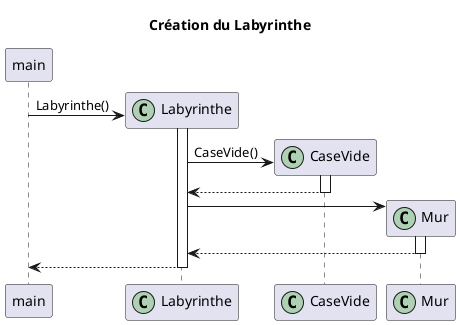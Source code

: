 @startuml 
title Création du Labyrinthe
participant main
participant Labyrinthe << (C,#ADD1B2) >>
participant CaseVide << (C,#ADD1B2) >>
participant Mur << (C,#ADD1B2) >>

create Labyrinthe
main -> Labyrinthe : Labyrinthe()
Activate Labyrinthe
create CaseVide
Labyrinthe -> CaseVide : CaseVide()
activate CaseVide
CaseVide --> Labyrinthe
deactivate CaseVide
create Mur
Labyrinthe -> Mur
activate Mur
Mur --> Labyrinthe
deactivate Mur
Labyrinthe --> main
deactivate Labyrinthe

@enduml